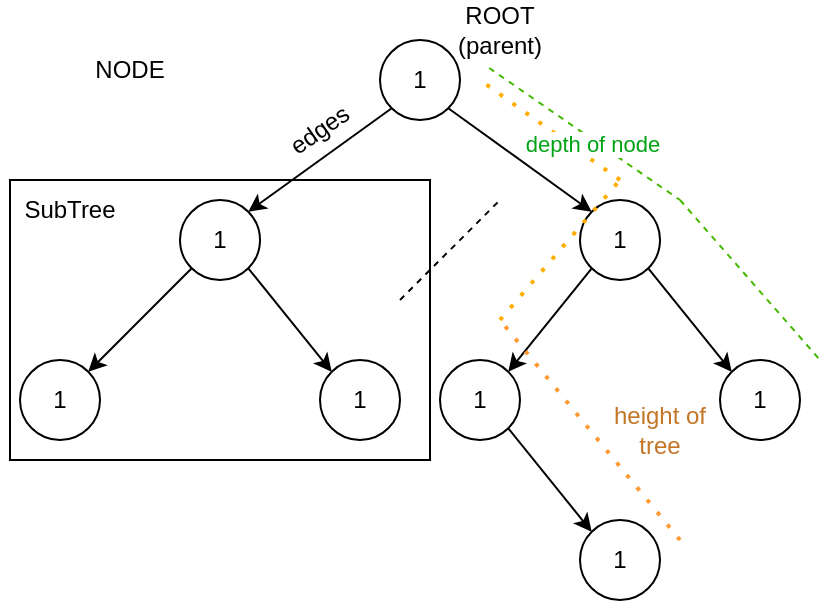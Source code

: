 <mxfile version="24.6.1" type="device" pages="2">
  <diagram name="Page-1" id="ZVNus3O-JM6JfAWXbSvA">
    <mxGraphModel dx="724" dy="494" grid="1" gridSize="10" guides="1" tooltips="1" connect="1" arrows="1" fold="1" page="1" pageScale="1" pageWidth="1100" pageHeight="850" math="0" shadow="0">
      <root>
        <mxCell id="0" />
        <mxCell id="1" parent="0" />
        <mxCell id="o-1eyeb3w3ehSAZHPgBQ-4" value="" style="rounded=0;whiteSpace=wrap;html=1;" vertex="1" parent="1">
          <mxGeometry x="115" y="110" width="210" height="140" as="geometry" />
        </mxCell>
        <mxCell id="GtIP5bRc1obqGfJSaZR1-1" value="1" style="ellipse;whiteSpace=wrap;html=1;aspect=fixed;" vertex="1" parent="1">
          <mxGeometry x="300" y="40" width="40" height="40" as="geometry" />
        </mxCell>
        <mxCell id="GtIP5bRc1obqGfJSaZR1-2" value="1" style="ellipse;whiteSpace=wrap;html=1;aspect=fixed;" vertex="1" parent="1">
          <mxGeometry x="200" y="120" width="40" height="40" as="geometry" />
        </mxCell>
        <mxCell id="GtIP5bRc1obqGfJSaZR1-3" value="1" style="ellipse;whiteSpace=wrap;html=1;aspect=fixed;" vertex="1" parent="1">
          <mxGeometry x="400" y="120" width="40" height="40" as="geometry" />
        </mxCell>
        <mxCell id="GtIP5bRc1obqGfJSaZR1-4" value="1" style="ellipse;whiteSpace=wrap;html=1;aspect=fixed;" vertex="1" parent="1">
          <mxGeometry x="120" y="200" width="40" height="40" as="geometry" />
        </mxCell>
        <mxCell id="GtIP5bRc1obqGfJSaZR1-5" value="1" style="ellipse;whiteSpace=wrap;html=1;aspect=fixed;" vertex="1" parent="1">
          <mxGeometry x="270" y="200" width="40" height="40" as="geometry" />
        </mxCell>
        <mxCell id="GtIP5bRc1obqGfJSaZR1-6" value="1" style="ellipse;whiteSpace=wrap;html=1;aspect=fixed;" vertex="1" parent="1">
          <mxGeometry x="330" y="200" width="40" height="40" as="geometry" />
        </mxCell>
        <mxCell id="GtIP5bRc1obqGfJSaZR1-7" value="1" style="ellipse;whiteSpace=wrap;html=1;aspect=fixed;" vertex="1" parent="1">
          <mxGeometry x="470" y="200" width="40" height="40" as="geometry" />
        </mxCell>
        <mxCell id="GtIP5bRc1obqGfJSaZR1-8" value="" style="endArrow=classic;html=1;rounded=0;exitX=0;exitY=1;exitDx=0;exitDy=0;entryX=1;entryY=0;entryDx=0;entryDy=0;" edge="1" parent="1" source="GtIP5bRc1obqGfJSaZR1-1" target="GtIP5bRc1obqGfJSaZR1-2">
          <mxGeometry width="50" height="50" relative="1" as="geometry">
            <mxPoint x="290" y="150" as="sourcePoint" />
            <mxPoint x="340" y="100" as="targetPoint" />
          </mxGeometry>
        </mxCell>
        <mxCell id="GtIP5bRc1obqGfJSaZR1-9" value="" style="endArrow=classic;html=1;rounded=0;exitX=0;exitY=1;exitDx=0;exitDy=0;" edge="1" parent="1" source="GtIP5bRc1obqGfJSaZR1-2" target="GtIP5bRc1obqGfJSaZR1-4">
          <mxGeometry width="50" height="50" relative="1" as="geometry">
            <mxPoint x="246" y="210" as="sourcePoint" />
            <mxPoint x="194" y="262" as="targetPoint" />
          </mxGeometry>
        </mxCell>
        <mxCell id="GtIP5bRc1obqGfJSaZR1-10" value="" style="endArrow=classic;html=1;rounded=0;exitX=1;exitY=1;exitDx=0;exitDy=0;entryX=0;entryY=0;entryDx=0;entryDy=0;" edge="1" parent="1" source="GtIP5bRc1obqGfJSaZR1-1" target="GtIP5bRc1obqGfJSaZR1-3">
          <mxGeometry width="50" height="50" relative="1" as="geometry">
            <mxPoint x="240" y="160" as="sourcePoint" />
            <mxPoint x="290" y="110" as="targetPoint" />
          </mxGeometry>
        </mxCell>
        <mxCell id="GtIP5bRc1obqGfJSaZR1-11" value="" style="endArrow=classic;html=1;rounded=0;exitX=1;exitY=1;exitDx=0;exitDy=0;entryX=0;entryY=0;entryDx=0;entryDy=0;" edge="1" parent="1" source="GtIP5bRc1obqGfJSaZR1-2" target="GtIP5bRc1obqGfJSaZR1-5">
          <mxGeometry width="50" height="50" relative="1" as="geometry">
            <mxPoint x="216" y="164" as="sourcePoint" />
            <mxPoint x="173" y="215" as="targetPoint" />
          </mxGeometry>
        </mxCell>
        <mxCell id="GtIP5bRc1obqGfJSaZR1-13" value="" style="endArrow=classic;html=1;rounded=0;exitX=0;exitY=1;exitDx=0;exitDy=0;entryX=1;entryY=0;entryDx=0;entryDy=0;" edge="1" parent="1" source="GtIP5bRc1obqGfJSaZR1-3" target="GtIP5bRc1obqGfJSaZR1-6">
          <mxGeometry width="50" height="50" relative="1" as="geometry">
            <mxPoint x="375" y="140" as="sourcePoint" />
            <mxPoint x="350" y="200" as="targetPoint" />
          </mxGeometry>
        </mxCell>
        <mxCell id="GtIP5bRc1obqGfJSaZR1-14" value="" style="endArrow=classic;html=1;rounded=0;exitX=1;exitY=1;exitDx=0;exitDy=0;entryX=0;entryY=0;entryDx=0;entryDy=0;" edge="1" parent="1" source="GtIP5bRc1obqGfJSaZR1-3" target="GtIP5bRc1obqGfJSaZR1-7">
          <mxGeometry width="50" height="50" relative="1" as="geometry">
            <mxPoint x="390" y="160" as="sourcePoint" />
            <mxPoint x="426" y="206" as="targetPoint" />
          </mxGeometry>
        </mxCell>
        <mxCell id="o-1eyeb3w3ehSAZHPgBQ-1" value="ROOT&lt;div&gt;(parent)&lt;/div&gt;" style="text;html=1;align=center;verticalAlign=middle;whiteSpace=wrap;rounded=0;" vertex="1" parent="1">
          <mxGeometry x="330" y="20" width="60" height="30" as="geometry" />
        </mxCell>
        <mxCell id="o-1eyeb3w3ehSAZHPgBQ-2" value="edges" style="text;html=1;align=center;verticalAlign=middle;whiteSpace=wrap;rounded=0;rotation=-35;" vertex="1" parent="1">
          <mxGeometry x="240" y="70" width="60" height="30" as="geometry" />
        </mxCell>
        <mxCell id="o-1eyeb3w3ehSAZHPgBQ-3" value="&lt;div&gt;&lt;span style=&quot;background-color: initial;&quot;&gt;NODE&lt;/span&gt;&lt;/div&gt;" style="text;html=1;align=center;verticalAlign=middle;whiteSpace=wrap;rounded=0;" vertex="1" parent="1">
          <mxGeometry x="110" y="40" width="130" height="30" as="geometry" />
        </mxCell>
        <mxCell id="o-1eyeb3w3ehSAZHPgBQ-5" value="SubTree" style="text;html=1;align=center;verticalAlign=middle;whiteSpace=wrap;rounded=0;" vertex="1" parent="1">
          <mxGeometry x="115" y="110" width="60" height="30" as="geometry" />
        </mxCell>
        <mxCell id="o-1eyeb3w3ehSAZHPgBQ-7" value="1" style="ellipse;whiteSpace=wrap;html=1;aspect=fixed;" vertex="1" parent="1">
          <mxGeometry x="400" y="280" width="40" height="40" as="geometry" />
        </mxCell>
        <mxCell id="o-1eyeb3w3ehSAZHPgBQ-8" value="" style="endArrow=classic;html=1;rounded=0;exitX=1;exitY=1;exitDx=0;exitDy=0;entryX=0;entryY=0;entryDx=0;entryDy=0;" edge="1" parent="1" source="GtIP5bRc1obqGfJSaZR1-6" target="o-1eyeb3w3ehSAZHPgBQ-7">
          <mxGeometry width="50" height="50" relative="1" as="geometry">
            <mxPoint x="358" y="274" as="sourcePoint" />
            <mxPoint x="400" y="326" as="targetPoint" />
          </mxGeometry>
        </mxCell>
        <mxCell id="o-1eyeb3w3ehSAZHPgBQ-9" value="" style="endArrow=none;dashed=1;html=1;dashPattern=1 3;strokeWidth=2;rounded=0;fontColor=#FF9933;labelBackgroundColor=#FF9933;strokeColor=#ffae00;" edge="1" parent="1">
          <mxGeometry width="50" height="50" relative="1" as="geometry">
            <mxPoint x="420" y="110" as="sourcePoint" />
            <mxPoint x="350" y="60" as="targetPoint" />
          </mxGeometry>
        </mxCell>
        <mxCell id="o-1eyeb3w3ehSAZHPgBQ-11" value="" style="endArrow=none;dashed=1;html=1;dashPattern=1 3;strokeWidth=2;rounded=0;fontColor=#FF9933;labelBackgroundColor=#FF9933;strokeColor=#ffae00;" edge="1" parent="1">
          <mxGeometry width="50" height="50" relative="1" as="geometry">
            <mxPoint x="360" y="180" as="sourcePoint" />
            <mxPoint x="420" y="110" as="targetPoint" />
          </mxGeometry>
        </mxCell>
        <mxCell id="o-1eyeb3w3ehSAZHPgBQ-12" value="" style="endArrow=none;dashed=1;html=1;dashPattern=1 3;strokeWidth=2;rounded=0;fontColor=#FF9933;labelBackgroundColor=#FF9933;strokeColor=#FF9933;" edge="1" parent="1">
          <mxGeometry width="50" height="50" relative="1" as="geometry">
            <mxPoint x="450" y="290" as="sourcePoint" />
            <mxPoint x="360" y="180" as="targetPoint" />
          </mxGeometry>
        </mxCell>
        <mxCell id="o-1eyeb3w3ehSAZHPgBQ-13" value="height of tree" style="text;html=1;align=center;verticalAlign=middle;whiteSpace=wrap;rounded=0;fontColor=#C47627;" vertex="1" parent="1">
          <mxGeometry x="410" y="220" width="60" height="30" as="geometry" />
        </mxCell>
        <mxCell id="o-1eyeb3w3ehSAZHPgBQ-16" value="" style="endArrow=none;dashed=1;html=1;rounded=0;" edge="1" parent="1">
          <mxGeometry width="50" height="50" relative="1" as="geometry">
            <mxPoint x="310" y="170" as="sourcePoint" />
            <mxPoint x="360" y="120" as="targetPoint" />
          </mxGeometry>
        </mxCell>
        <mxCell id="o-1eyeb3w3ehSAZHPgBQ-17" value="" style="endArrow=none;dashed=1;html=1;rounded=0;exitX=0.41;exitY=1.133;exitDx=0;exitDy=0;exitPerimeter=0;fillColor=#d5e8d4;strokeColor=#43b800;" edge="1" parent="1" source="o-1eyeb3w3ehSAZHPgBQ-1">
          <mxGeometry width="50" height="50" relative="1" as="geometry">
            <mxPoint x="470" y="70" as="sourcePoint" />
            <mxPoint x="450" y="120" as="targetPoint" />
          </mxGeometry>
        </mxCell>
        <mxCell id="o-1eyeb3w3ehSAZHPgBQ-20" value="depth of node" style="edgeLabel;html=1;align=center;verticalAlign=middle;resizable=0;points=[];fontColor=#00a313;" vertex="1" connectable="0" parent="o-1eyeb3w3ehSAZHPgBQ-17">
          <mxGeometry x="0.096" y="-2" relative="1" as="geometry">
            <mxPoint as="offset" />
          </mxGeometry>
        </mxCell>
        <mxCell id="o-1eyeb3w3ehSAZHPgBQ-18" value="" style="endArrow=none;dashed=1;html=1;rounded=0;fillColor=#d5e8d4;strokeColor=#43b800;" edge="1" parent="1">
          <mxGeometry width="50" height="50" relative="1" as="geometry">
            <mxPoint x="450" y="120" as="sourcePoint" />
            <mxPoint x="520" y="200" as="targetPoint" />
          </mxGeometry>
        </mxCell>
      </root>
    </mxGraphModel>
  </diagram>
  <diagram id="wHXHVSVxJK9CsuOzO67W" name="Page-2">
    <mxGraphModel dx="1434" dy="836" grid="1" gridSize="10" guides="1" tooltips="1" connect="1" arrows="1" fold="1" page="1" pageScale="1" pageWidth="1100" pageHeight="850" math="0" shadow="0">
      <root>
        <mxCell id="0" />
        <mxCell id="1" parent="0" />
        <mxCell id="lLR7eP1ox283ZN6fF6F4-2" value="5" style="ellipse;whiteSpace=wrap;html=1;aspect=fixed;" vertex="1" parent="1">
          <mxGeometry x="300" y="40" width="40" height="40" as="geometry" />
        </mxCell>
        <mxCell id="lLR7eP1ox283ZN6fF6F4-3" value="1" style="ellipse;whiteSpace=wrap;html=1;aspect=fixed;" vertex="1" parent="1">
          <mxGeometry x="230" y="100" width="40" height="40" as="geometry" />
        </mxCell>
        <mxCell id="lLR7eP1ox283ZN6fF6F4-4" value="8" style="ellipse;whiteSpace=wrap;html=1;aspect=fixed;" vertex="1" parent="1">
          <mxGeometry x="370" y="100" width="40" height="40" as="geometry" />
        </mxCell>
        <mxCell id="lLR7eP1ox283ZN6fF6F4-5" value="-1" style="ellipse;whiteSpace=wrap;html=1;aspect=fixed;" vertex="1" parent="1">
          <mxGeometry x="190" y="160" width="40" height="40" as="geometry" />
        </mxCell>
        <mxCell id="lLR7eP1ox283ZN6fF6F4-6" value="3" style="ellipse;whiteSpace=wrap;html=1;aspect=fixed;" vertex="1" parent="1">
          <mxGeometry x="270" y="160" width="40" height="40" as="geometry" />
        </mxCell>
        <mxCell id="lLR7eP1ox283ZN6fF6F4-7" value="7" style="ellipse;whiteSpace=wrap;html=1;aspect=fixed;" vertex="1" parent="1">
          <mxGeometry x="330" y="160" width="40" height="40" as="geometry" />
        </mxCell>
        <mxCell id="lLR7eP1ox283ZN6fF6F4-9" value="" style="endArrow=classic;html=1;rounded=0;exitX=0;exitY=1;exitDx=0;exitDy=0;entryX=1;entryY=0;entryDx=0;entryDy=0;" edge="1" parent="1" source="lLR7eP1ox283ZN6fF6F4-2" target="lLR7eP1ox283ZN6fF6F4-3">
          <mxGeometry width="50" height="50" relative="1" as="geometry">
            <mxPoint x="290" y="150" as="sourcePoint" />
            <mxPoint x="340" y="100" as="targetPoint" />
          </mxGeometry>
        </mxCell>
        <mxCell id="lLR7eP1ox283ZN6fF6F4-10" value="" style="endArrow=classic;html=1;rounded=0;exitX=0;exitY=1;exitDx=0;exitDy=0;" edge="1" parent="1" source="lLR7eP1ox283ZN6fF6F4-3" target="lLR7eP1ox283ZN6fF6F4-5">
          <mxGeometry width="50" height="50" relative="1" as="geometry">
            <mxPoint x="276" y="190" as="sourcePoint" />
            <mxPoint x="224" y="242" as="targetPoint" />
          </mxGeometry>
        </mxCell>
        <mxCell id="lLR7eP1ox283ZN6fF6F4-11" value="" style="endArrow=classic;html=1;rounded=0;exitX=1;exitY=1;exitDx=0;exitDy=0;entryX=0;entryY=0;entryDx=0;entryDy=0;" edge="1" parent="1" source="lLR7eP1ox283ZN6fF6F4-2" target="lLR7eP1ox283ZN6fF6F4-4">
          <mxGeometry width="50" height="50" relative="1" as="geometry">
            <mxPoint x="344.142" y="74.142" as="sourcePoint" />
            <mxPoint x="300" y="110" as="targetPoint" />
          </mxGeometry>
        </mxCell>
        <mxCell id="lLR7eP1ox283ZN6fF6F4-12" value="" style="endArrow=classic;html=1;rounded=0;exitX=1;exitY=1;exitDx=0;exitDy=0;entryX=0;entryY=0;entryDx=0;entryDy=0;" edge="1" parent="1" source="lLR7eP1ox283ZN6fF6F4-3" target="lLR7eP1ox283ZN6fF6F4-6">
          <mxGeometry width="50" height="50" relative="1" as="geometry">
            <mxPoint x="246" y="144" as="sourcePoint" />
            <mxPoint x="203" y="195" as="targetPoint" />
          </mxGeometry>
        </mxCell>
        <mxCell id="lLR7eP1ox283ZN6fF6F4-13" value="" style="endArrow=classic;html=1;rounded=0;exitX=0;exitY=1;exitDx=0;exitDy=0;entryX=1;entryY=0;entryDx=0;entryDy=0;" edge="1" parent="1" source="lLR7eP1ox283ZN6fF6F4-4" target="lLR7eP1ox283ZN6fF6F4-7">
          <mxGeometry width="50" height="50" relative="1" as="geometry">
            <mxPoint x="345" y="120" as="sourcePoint" />
            <mxPoint x="320" y="180" as="targetPoint" />
          </mxGeometry>
        </mxCell>
        <mxCell id="lLR7eP1ox283ZN6fF6F4-29" value="9" style="ellipse;whiteSpace=wrap;html=1;aspect=fixed;" vertex="1" parent="1">
          <mxGeometry x="411" y="160" width="40" height="40" as="geometry" />
        </mxCell>
        <mxCell id="lLR7eP1ox283ZN6fF6F4-30" value="" style="endArrow=classic;html=1;rounded=0;exitX=1;exitY=1;exitDx=0;exitDy=0;entryX=0;entryY=0;entryDx=0;entryDy=0;" edge="1" parent="1" target="lLR7eP1ox283ZN6fF6F4-29" source="lLR7eP1ox283ZN6fF6F4-4">
          <mxGeometry width="50" height="50" relative="1" as="geometry">
            <mxPoint x="410" y="134" as="sourcePoint" />
            <mxPoint x="349" y="195" as="targetPoint" />
          </mxGeometry>
        </mxCell>
      </root>
    </mxGraphModel>
  </diagram>
</mxfile>
